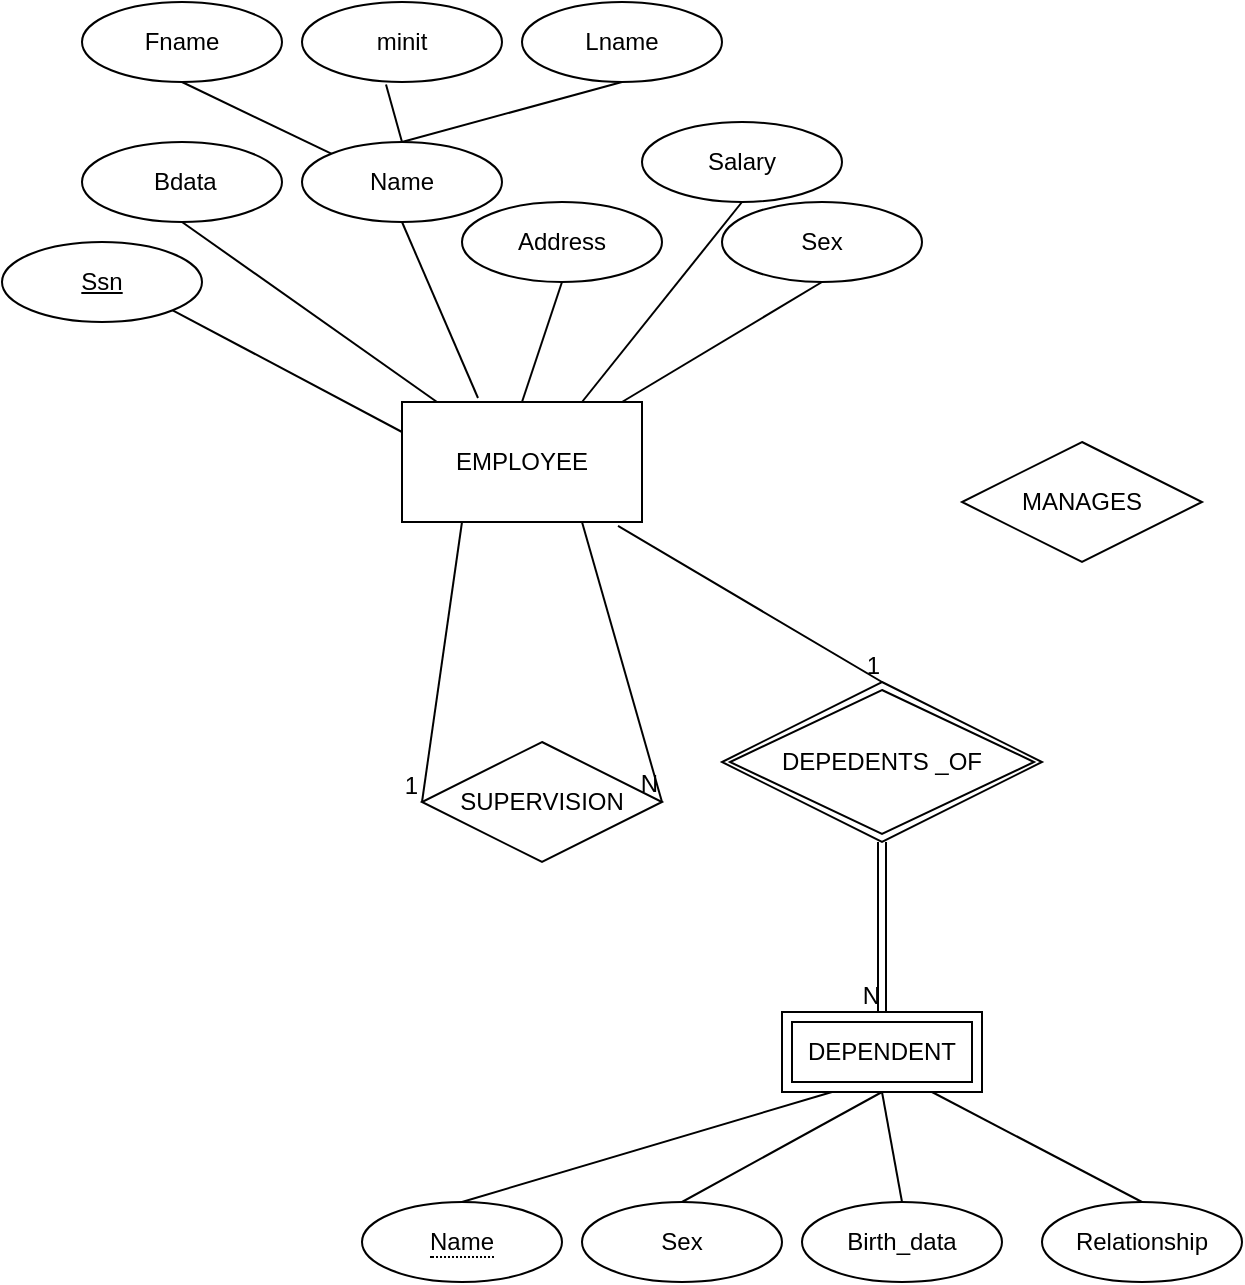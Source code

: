 <mxfile version="24.6.5" type="github">
  <diagram name="Trang-1" id="h6uTmTzgYNDOwts86tQp">
    <mxGraphModel dx="1334" dy="508" grid="1" gridSize="10" guides="1" tooltips="1" connect="1" arrows="1" fold="1" page="1" pageScale="1" pageWidth="827" pageHeight="1169" math="0" shadow="0">
      <root>
        <mxCell id="0" />
        <mxCell id="1" parent="0" />
        <mxCell id="BfvdOl0KQk4hSK4dBflX-1" value="DEPENDENT" style="shape=ext;margin=3;double=1;whiteSpace=wrap;html=1;align=center;" parent="1" vertex="1">
          <mxGeometry x="190" y="545" width="100" height="40" as="geometry" />
        </mxCell>
        <mxCell id="BfvdOl0KQk4hSK4dBflX-2" value="DEPEDENTS _OF" style="shape=rhombus;double=1;perimeter=rhombusPerimeter;whiteSpace=wrap;html=1;align=center;" parent="1" vertex="1">
          <mxGeometry x="160" y="380" width="160" height="80" as="geometry" />
        </mxCell>
        <mxCell id="BfvdOl0KQk4hSK4dBflX-3" value="" style="shape=link;html=1;rounded=0;exitX=0.5;exitY=1;exitDx=0;exitDy=0;entryX=0.5;entryY=0;entryDx=0;entryDy=0;" parent="1" source="BfvdOl0KQk4hSK4dBflX-2" target="BfvdOl0KQk4hSK4dBflX-1" edge="1">
          <mxGeometry relative="1" as="geometry">
            <mxPoint x="190" y="530" as="sourcePoint" />
            <mxPoint x="350" y="530" as="targetPoint" />
          </mxGeometry>
        </mxCell>
        <mxCell id="BfvdOl0KQk4hSK4dBflX-4" value="N" style="resizable=0;html=1;whiteSpace=wrap;align=right;verticalAlign=bottom;" parent="BfvdOl0KQk4hSK4dBflX-3" connectable="0" vertex="1">
          <mxGeometry x="1" relative="1" as="geometry" />
        </mxCell>
        <mxCell id="BfvdOl0KQk4hSK4dBflX-5" value="Sex" style="ellipse;whiteSpace=wrap;html=1;align=center;" parent="1" vertex="1">
          <mxGeometry x="90" y="640" width="100" height="40" as="geometry" />
        </mxCell>
        <mxCell id="BfvdOl0KQk4hSK4dBflX-6" value="Birth_data" style="ellipse;whiteSpace=wrap;html=1;align=center;" parent="1" vertex="1">
          <mxGeometry x="200" y="640" width="100" height="40" as="geometry" />
        </mxCell>
        <mxCell id="BfvdOl0KQk4hSK4dBflX-7" value="Relationship" style="ellipse;whiteSpace=wrap;html=1;align=center;" parent="1" vertex="1">
          <mxGeometry x="320" y="640" width="100" height="40" as="geometry" />
        </mxCell>
        <mxCell id="BfvdOl0KQk4hSK4dBflX-9" value="&lt;span style=&quot;border-bottom: 1px dotted&quot;&gt;Name&lt;/span&gt;" style="ellipse;whiteSpace=wrap;html=1;align=center;" parent="1" vertex="1">
          <mxGeometry x="-20" y="640" width="100" height="40" as="geometry" />
        </mxCell>
        <mxCell id="BfvdOl0KQk4hSK4dBflX-10" value="" style="endArrow=none;html=1;rounded=0;exitX=0.5;exitY=0;exitDx=0;exitDy=0;entryX=0.25;entryY=1;entryDx=0;entryDy=0;" parent="1" source="BfvdOl0KQk4hSK4dBflX-9" target="BfvdOl0KQk4hSK4dBflX-1" edge="1">
          <mxGeometry relative="1" as="geometry">
            <mxPoint x="180" y="530" as="sourcePoint" />
            <mxPoint x="340" y="530" as="targetPoint" />
          </mxGeometry>
        </mxCell>
        <mxCell id="BfvdOl0KQk4hSK4dBflX-11" value="" style="endArrow=none;html=1;rounded=0;exitX=0.5;exitY=0;exitDx=0;exitDy=0;entryX=0.5;entryY=1;entryDx=0;entryDy=0;" parent="1" source="BfvdOl0KQk4hSK4dBflX-5" target="BfvdOl0KQk4hSK4dBflX-1" edge="1">
          <mxGeometry relative="1" as="geometry">
            <mxPoint x="40" y="650" as="sourcePoint" />
            <mxPoint x="230" y="590" as="targetPoint" />
          </mxGeometry>
        </mxCell>
        <mxCell id="BfvdOl0KQk4hSK4dBflX-12" value="" style="endArrow=none;html=1;rounded=0;exitX=0.5;exitY=0;exitDx=0;exitDy=0;entryX=0.5;entryY=1;entryDx=0;entryDy=0;" parent="1" source="BfvdOl0KQk4hSK4dBflX-6" target="BfvdOl0KQk4hSK4dBflX-1" edge="1">
          <mxGeometry relative="1" as="geometry">
            <mxPoint x="150" y="650" as="sourcePoint" />
            <mxPoint x="250" y="595" as="targetPoint" />
          </mxGeometry>
        </mxCell>
        <mxCell id="BfvdOl0KQk4hSK4dBflX-13" value="" style="endArrow=none;html=1;rounded=0;exitX=0.5;exitY=0;exitDx=0;exitDy=0;entryX=0.75;entryY=1;entryDx=0;entryDy=0;" parent="1" source="BfvdOl0KQk4hSK4dBflX-7" target="BfvdOl0KQk4hSK4dBflX-1" edge="1">
          <mxGeometry relative="1" as="geometry">
            <mxPoint x="260" y="650" as="sourcePoint" />
            <mxPoint x="250" y="595" as="targetPoint" />
          </mxGeometry>
        </mxCell>
        <mxCell id="HLMDuG3fLgRXilaJ3gHk-1" value="EMPLOYEE" style="rounded=0;whiteSpace=wrap;html=1;" vertex="1" parent="1">
          <mxGeometry y="240" width="120" height="60" as="geometry" />
        </mxCell>
        <mxCell id="HLMDuG3fLgRXilaJ3gHk-2" value="Sex" style="ellipse;whiteSpace=wrap;html=1;align=center;" vertex="1" parent="1">
          <mxGeometry x="160" y="140" width="100" height="40" as="geometry" />
        </mxCell>
        <mxCell id="HLMDuG3fLgRXilaJ3gHk-3" value="Salary" style="ellipse;whiteSpace=wrap;html=1;align=center;" vertex="1" parent="1">
          <mxGeometry x="120" y="100" width="100" height="40" as="geometry" />
        </mxCell>
        <mxCell id="HLMDuG3fLgRXilaJ3gHk-4" value="Address" style="ellipse;whiteSpace=wrap;html=1;align=center;" vertex="1" parent="1">
          <mxGeometry x="30" y="140" width="100" height="40" as="geometry" />
        </mxCell>
        <mxCell id="HLMDuG3fLgRXilaJ3gHk-6" value="Name" style="ellipse;whiteSpace=wrap;html=1;align=center;" vertex="1" parent="1">
          <mxGeometry x="-50" y="110" width="100" height="40" as="geometry" />
        </mxCell>
        <mxCell id="HLMDuG3fLgRXilaJ3gHk-7" value="" style="endArrow=none;html=1;rounded=0;exitX=0.5;exitY=1;exitDx=0;exitDy=0;entryX=0.5;entryY=0;entryDx=0;entryDy=0;" edge="1" parent="1" source="HLMDuG3fLgRXilaJ3gHk-4" target="HLMDuG3fLgRXilaJ3gHk-1">
          <mxGeometry relative="1" as="geometry">
            <mxPoint x="100" y="260" as="sourcePoint" />
            <mxPoint x="260" y="260" as="targetPoint" />
          </mxGeometry>
        </mxCell>
        <mxCell id="HLMDuG3fLgRXilaJ3gHk-8" value="" style="endArrow=none;html=1;rounded=0;exitX=0.5;exitY=1;exitDx=0;exitDy=0;entryX=0.75;entryY=0;entryDx=0;entryDy=0;" edge="1" parent="1" source="HLMDuG3fLgRXilaJ3gHk-3" target="HLMDuG3fLgRXilaJ3gHk-1">
          <mxGeometry relative="1" as="geometry">
            <mxPoint x="90" y="190" as="sourcePoint" />
            <mxPoint x="70" y="250" as="targetPoint" />
          </mxGeometry>
        </mxCell>
        <mxCell id="HLMDuG3fLgRXilaJ3gHk-9" value="" style="endArrow=none;html=1;rounded=0;exitX=0.5;exitY=1;exitDx=0;exitDy=0;" edge="1" parent="1" source="HLMDuG3fLgRXilaJ3gHk-2" target="HLMDuG3fLgRXilaJ3gHk-1">
          <mxGeometry relative="1" as="geometry">
            <mxPoint x="190" y="200" as="sourcePoint" />
            <mxPoint x="100" y="250" as="targetPoint" />
          </mxGeometry>
        </mxCell>
        <mxCell id="HLMDuG3fLgRXilaJ3gHk-10" value="Lname" style="ellipse;whiteSpace=wrap;html=1;align=center;" vertex="1" parent="1">
          <mxGeometry x="60" y="40" width="100" height="40" as="geometry" />
        </mxCell>
        <mxCell id="HLMDuG3fLgRXilaJ3gHk-13" value="Fname" style="ellipse;whiteSpace=wrap;html=1;align=center;" vertex="1" parent="1">
          <mxGeometry x="-160" y="40" width="100" height="40" as="geometry" />
        </mxCell>
        <mxCell id="HLMDuG3fLgRXilaJ3gHk-14" value="minit" style="ellipse;whiteSpace=wrap;html=1;align=center;" vertex="1" parent="1">
          <mxGeometry x="-50" y="40" width="100" height="40" as="geometry" />
        </mxCell>
        <mxCell id="HLMDuG3fLgRXilaJ3gHk-15" value="" style="endArrow=none;html=1;rounded=0;exitX=0.5;exitY=1;exitDx=0;exitDy=0;" edge="1" parent="1" source="HLMDuG3fLgRXilaJ3gHk-6">
          <mxGeometry relative="1" as="geometry">
            <mxPoint x="-90" y="210" as="sourcePoint" />
            <mxPoint x="38" y="238" as="targetPoint" />
          </mxGeometry>
        </mxCell>
        <mxCell id="HLMDuG3fLgRXilaJ3gHk-16" value="" style="endArrow=none;html=1;rounded=0;exitX=0.5;exitY=1;exitDx=0;exitDy=0;entryX=0.5;entryY=0;entryDx=0;entryDy=0;" edge="1" parent="1" source="HLMDuG3fLgRXilaJ3gHk-10" target="HLMDuG3fLgRXilaJ3gHk-6">
          <mxGeometry relative="1" as="geometry">
            <mxPoint x="10" y="160" as="sourcePoint" />
            <mxPoint x="48" y="248" as="targetPoint" />
          </mxGeometry>
        </mxCell>
        <mxCell id="HLMDuG3fLgRXilaJ3gHk-17" value="" style="endArrow=none;html=1;rounded=0;exitX=0.5;exitY=0;exitDx=0;exitDy=0;entryX=0.42;entryY=1.03;entryDx=0;entryDy=0;entryPerimeter=0;" edge="1" parent="1" source="HLMDuG3fLgRXilaJ3gHk-6" target="HLMDuG3fLgRXilaJ3gHk-14">
          <mxGeometry relative="1" as="geometry">
            <mxPoint x="120" y="90" as="sourcePoint" />
            <mxPoint x="10" y="120" as="targetPoint" />
          </mxGeometry>
        </mxCell>
        <mxCell id="HLMDuG3fLgRXilaJ3gHk-18" value="" style="endArrow=none;html=1;rounded=0;entryX=0.5;entryY=1;entryDx=0;entryDy=0;exitX=0;exitY=0;exitDx=0;exitDy=0;" edge="1" parent="1" source="HLMDuG3fLgRXilaJ3gHk-6" target="HLMDuG3fLgRXilaJ3gHk-13">
          <mxGeometry relative="1" as="geometry">
            <mxPoint x="-20" y="120" as="sourcePoint" />
            <mxPoint x="2" y="91" as="targetPoint" />
          </mxGeometry>
        </mxCell>
        <mxCell id="HLMDuG3fLgRXilaJ3gHk-19" value="&amp;nbsp;Bdata" style="ellipse;whiteSpace=wrap;html=1;align=center;" vertex="1" parent="1">
          <mxGeometry x="-160" y="110" width="100" height="40" as="geometry" />
        </mxCell>
        <mxCell id="HLMDuG3fLgRXilaJ3gHk-20" value="Ssn" style="ellipse;whiteSpace=wrap;html=1;align=center;fontStyle=4;" vertex="1" parent="1">
          <mxGeometry x="-200" y="160" width="100" height="40" as="geometry" />
        </mxCell>
        <mxCell id="HLMDuG3fLgRXilaJ3gHk-21" value="" style="endArrow=none;html=1;rounded=0;exitX=0.5;exitY=1;exitDx=0;exitDy=0;" edge="1" parent="1" source="HLMDuG3fLgRXilaJ3gHk-19" target="HLMDuG3fLgRXilaJ3gHk-1">
          <mxGeometry relative="1" as="geometry">
            <mxPoint x="10" y="160" as="sourcePoint" />
            <mxPoint x="48" y="248" as="targetPoint" />
          </mxGeometry>
        </mxCell>
        <mxCell id="HLMDuG3fLgRXilaJ3gHk-22" value="" style="endArrow=none;html=1;rounded=0;exitX=1;exitY=1;exitDx=0;exitDy=0;entryX=0;entryY=0.25;entryDx=0;entryDy=0;" edge="1" parent="1" source="HLMDuG3fLgRXilaJ3gHk-20" target="HLMDuG3fLgRXilaJ3gHk-1">
          <mxGeometry relative="1" as="geometry">
            <mxPoint x="-100" y="160" as="sourcePoint" />
            <mxPoint x="28" y="250" as="targetPoint" />
          </mxGeometry>
        </mxCell>
        <mxCell id="HLMDuG3fLgRXilaJ3gHk-24" value="SUPERVISION" style="shape=rhombus;perimeter=rhombusPerimeter;whiteSpace=wrap;html=1;align=center;" vertex="1" parent="1">
          <mxGeometry x="10" y="410" width="120" height="60" as="geometry" />
        </mxCell>
        <mxCell id="HLMDuG3fLgRXilaJ3gHk-26" value="" style="endArrow=none;html=1;rounded=0;exitX=0.25;exitY=1;exitDx=0;exitDy=0;entryX=0;entryY=0.5;entryDx=0;entryDy=0;" edge="1" parent="1" source="HLMDuG3fLgRXilaJ3gHk-1" target="HLMDuG3fLgRXilaJ3gHk-24">
          <mxGeometry relative="1" as="geometry">
            <mxPoint x="-90" y="310" as="sourcePoint" />
            <mxPoint x="70" y="310" as="targetPoint" />
          </mxGeometry>
        </mxCell>
        <mxCell id="HLMDuG3fLgRXilaJ3gHk-27" value="1" style="resizable=0;html=1;whiteSpace=wrap;align=right;verticalAlign=bottom;" connectable="0" vertex="1" parent="HLMDuG3fLgRXilaJ3gHk-26">
          <mxGeometry x="1" relative="1" as="geometry" />
        </mxCell>
        <mxCell id="HLMDuG3fLgRXilaJ3gHk-32" value="" style="endArrow=none;html=1;rounded=0;exitX=0.75;exitY=1;exitDx=0;exitDy=0;entryX=1;entryY=0.5;entryDx=0;entryDy=0;" edge="1" parent="1" source="HLMDuG3fLgRXilaJ3gHk-1" target="HLMDuG3fLgRXilaJ3gHk-24">
          <mxGeometry relative="1" as="geometry">
            <mxPoint x="-90" y="310" as="sourcePoint" />
            <mxPoint x="70" y="310" as="targetPoint" />
          </mxGeometry>
        </mxCell>
        <mxCell id="HLMDuG3fLgRXilaJ3gHk-33" value="N" style="resizable=0;html=1;whiteSpace=wrap;align=right;verticalAlign=bottom;" connectable="0" vertex="1" parent="HLMDuG3fLgRXilaJ3gHk-32">
          <mxGeometry x="1" relative="1" as="geometry" />
        </mxCell>
        <mxCell id="HLMDuG3fLgRXilaJ3gHk-34" value="" style="endArrow=none;html=1;rounded=0;exitX=0.9;exitY=1.033;exitDx=0;exitDy=0;exitPerimeter=0;entryX=0.5;entryY=0;entryDx=0;entryDy=0;" edge="1" parent="1" source="HLMDuG3fLgRXilaJ3gHk-1" target="BfvdOl0KQk4hSK4dBflX-2">
          <mxGeometry relative="1" as="geometry">
            <mxPoint x="140" y="310" as="sourcePoint" />
            <mxPoint x="300" y="310" as="targetPoint" />
          </mxGeometry>
        </mxCell>
        <mxCell id="HLMDuG3fLgRXilaJ3gHk-35" value="1" style="resizable=0;html=1;whiteSpace=wrap;align=right;verticalAlign=bottom;" connectable="0" vertex="1" parent="HLMDuG3fLgRXilaJ3gHk-34">
          <mxGeometry x="1" relative="1" as="geometry" />
        </mxCell>
        <mxCell id="HLMDuG3fLgRXilaJ3gHk-36" value="MANAGES" style="shape=rhombus;perimeter=rhombusPerimeter;whiteSpace=wrap;html=1;align=center;" vertex="1" parent="1">
          <mxGeometry x="280" y="260" width="120" height="60" as="geometry" />
        </mxCell>
      </root>
    </mxGraphModel>
  </diagram>
</mxfile>
